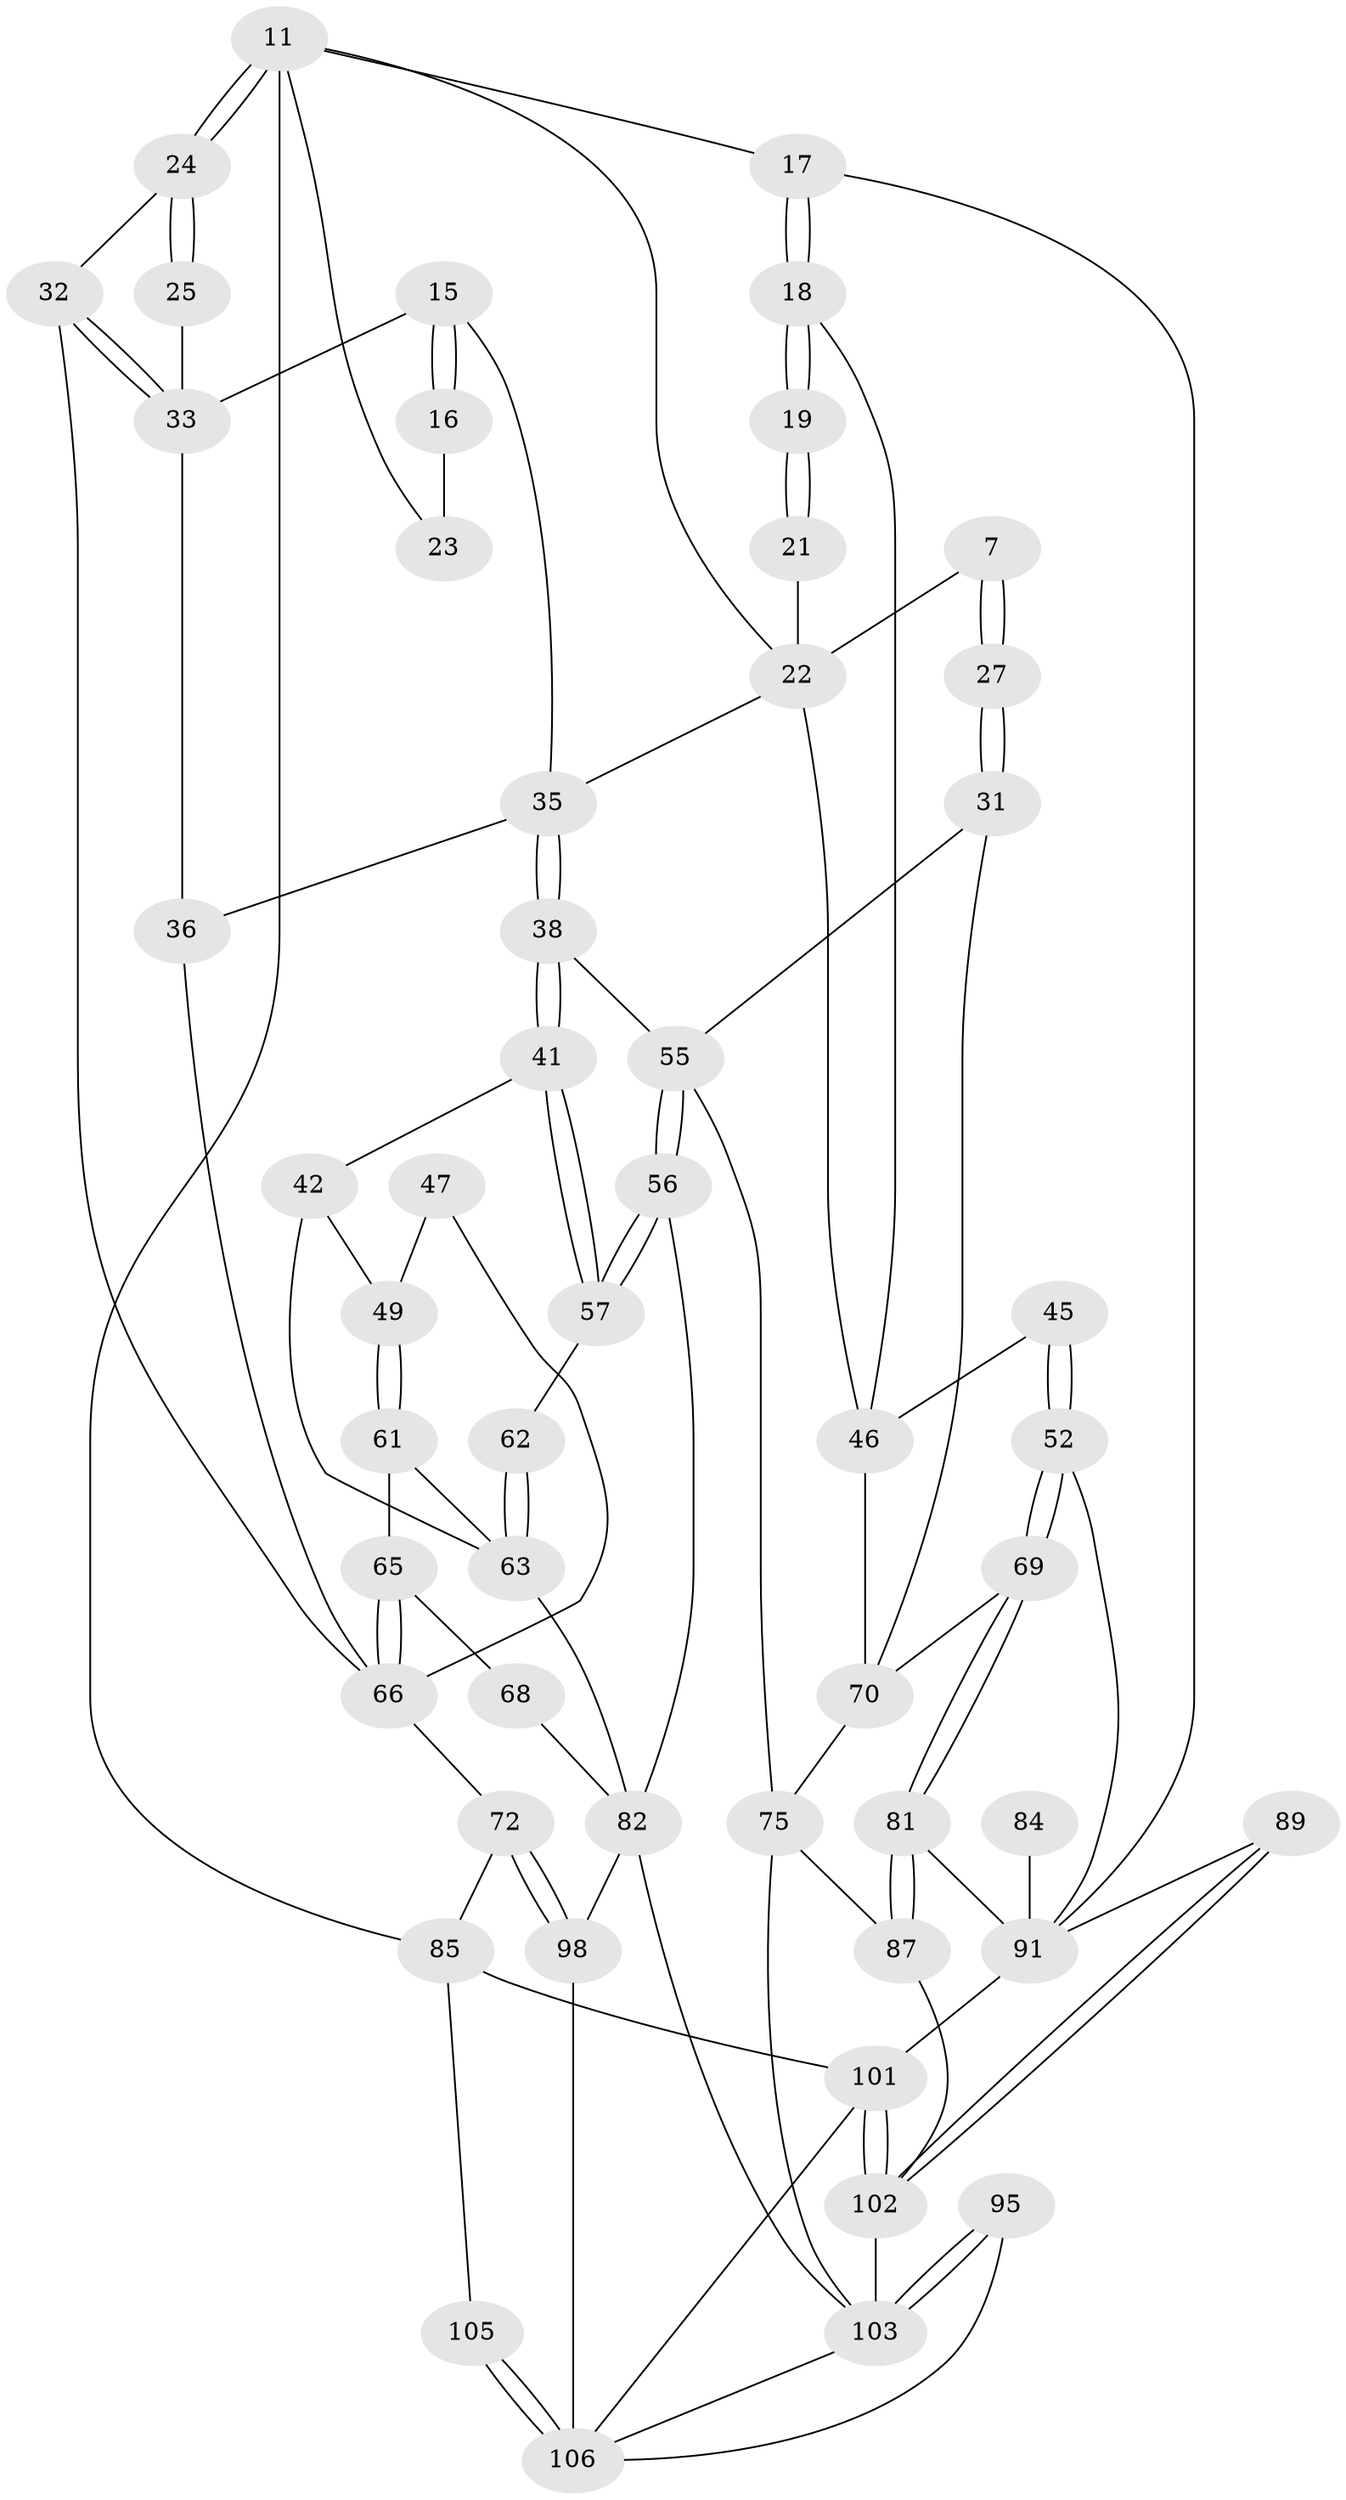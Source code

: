 // original degree distribution, {3: 0.02830188679245283, 4: 0.24528301886792453, 5: 0.4811320754716981, 6: 0.24528301886792453}
// Generated by graph-tools (version 1.1) at 2025/01/03/09/25 05:01:36]
// undirected, 53 vertices, 110 edges
graph export_dot {
graph [start="1"]
  node [color=gray90,style=filled];
  7 [pos="+0.4767592813129996+0.167925313879407",super="+2"];
  11 [pos="+0+0",super="+10"];
  15 [pos="+0.16203314362248408+0.16307708058251724"];
  16 [pos="+0.15487232376324034+0.13665005609732447"];
  17 [pos="+1+0.2253789086014036"];
  18 [pos="+1+0.22676127160774637"];
  19 [pos="+0.9144975293556507+0.18997829738218228"];
  21 [pos="+0.7955691782474102+0.17686081942931617",super="+20"];
  22 [pos="+0.7650949274316373+0.19644489821465497",super="+4+9"];
  23 [pos="+0.06789285500607355+0.08462645478648752",super="+13"];
  24 [pos="+0+0"];
  25 [pos="+0.033101619005368+0.10774539877130372"];
  27 [pos="+0.5070416171307867+0.2174704947167952"];
  31 [pos="+0.5070782616105788+0.2181321416692957"];
  32 [pos="+0+0.20463020784629654"];
  33 [pos="+0+0.1956217617151416",super="+26"];
  35 [pos="+0.1943721371511571+0.2210376114221466",super="+14"];
  36 [pos="+0.0745483028537233+0.2731425789892698"];
  38 [pos="+0.2404122546692491+0.3075252152157922"];
  41 [pos="+0.2389865209954101+0.3119711172518682"];
  42 [pos="+0.23106518503205536+0.31909037212354485"];
  45 [pos="+0.8296012799108711+0.44937759098739244"];
  46 [pos="+0.7838121804894139+0.42299239543634054",super="+29+34"];
  47 [pos="+0.04506956947888089+0.4527374779823687",super="+44"];
  49 [pos="+0.08712436293693027+0.46498050700067517",super="+43"];
  52 [pos="+0.8413321530107287+0.4642315665898377"];
  55 [pos="+0.4610944724827414+0.4827732827262877",super="+37"];
  56 [pos="+0.4070176547095006+0.5174872043946813"];
  57 [pos="+0.3071673304335719+0.4964553226804232"];
  61 [pos="+0.08850184948005381+0.46606024684169145"];
  62 [pos="+0.2365100052946801+0.5462920112506587"];
  63 [pos="+0.21827350178478058+0.5627180424805623",super="+60+59"];
  65 [pos="+0.004983512247709686+0.6167024786445485",super="+64"];
  66 [pos="+0+0.6165165532955219",super="+48+39"];
  68 [pos="+0.17782549179031437+0.6637948298985018"];
  69 [pos="+0.7647825030731354+0.6226611092897476"];
  70 [pos="+0.6494545097267229+0.5335088184364756",super="+58+53+30"];
  72 [pos="+0+1",super="+71"];
  75 [pos="+0.552589148230638+0.7154970595263952",super="+74"];
  81 [pos="+0.7731014785465896+0.6604467733647927"];
  82 [pos="+0.17904648853777802+0.6662307503843894",super="+78+67"];
  84 [pos="+1+0.7712814574724929"];
  85 [pos="+1+1",super="+73"];
  87 [pos="+0.6953464799570801+0.7221892659816267"];
  89 [pos="+0.770291263825756+0.8943461983415077"];
  91 [pos="+0.8863614827739933+0.8356033417473445",super="+88+80+83"];
  95 [pos="+0.37213791546936215+0.8809852477834904"];
  98 [pos="+0.12054019718157243+0.8686868329783719",super="+92"];
  101 [pos="+0.8329323349514718+1",super="+100+99+86"];
  102 [pos="+0.7448525020978295+0.953293676137122",super="+93+90"];
  103 [pos="+0.4266791855638756+1",super="+94+76+77"];
  105 [pos="+0+1"];
  106 [pos="+0.1931880560516283+1",super="+104+96+97"];
  7 -- 27 [weight=2];
  7 -- 27;
  7 -- 22 [weight=2];
  11 -- 24;
  11 -- 24;
  11 -- 17;
  11 -- 85 [weight=2];
  11 -- 23;
  11 -- 22;
  15 -- 16;
  15 -- 16;
  15 -- 33;
  15 -- 35;
  16 -- 23 [weight=2];
  17 -- 18;
  17 -- 18;
  17 -- 91;
  18 -- 19;
  18 -- 19;
  18 -- 46;
  19 -- 21 [weight=2];
  19 -- 21;
  21 -- 22 [weight=2];
  22 -- 46;
  22 -- 35;
  24 -- 25;
  24 -- 25;
  24 -- 32;
  25 -- 33;
  27 -- 31;
  27 -- 31;
  31 -- 70;
  31 -- 55;
  32 -- 33;
  32 -- 33;
  32 -- 66;
  33 -- 36;
  35 -- 36;
  35 -- 38;
  35 -- 38;
  36 -- 66;
  38 -- 41;
  38 -- 41;
  38 -- 55;
  41 -- 42;
  41 -- 57;
  41 -- 57;
  42 -- 49;
  42 -- 63;
  45 -- 46 [weight=2];
  45 -- 52;
  45 -- 52;
  46 -- 70 [weight=2];
  47 -- 49 [weight=2];
  47 -- 66 [weight=2];
  49 -- 61;
  49 -- 61;
  52 -- 69;
  52 -- 69;
  52 -- 91;
  55 -- 56;
  55 -- 56;
  55 -- 75;
  56 -- 57;
  56 -- 57;
  56 -- 82;
  57 -- 62;
  61 -- 65;
  61 -- 63;
  62 -- 63 [weight=2];
  62 -- 63;
  63 -- 82;
  65 -- 66;
  65 -- 66;
  65 -- 68 [weight=2];
  66 -- 72;
  68 -- 82;
  69 -- 70;
  69 -- 81;
  69 -- 81;
  70 -- 75 [weight=2];
  72 -- 98 [weight=2];
  72 -- 98;
  72 -- 85;
  75 -- 87;
  75 -- 103;
  81 -- 87;
  81 -- 87;
  81 -- 91;
  82 -- 98;
  82 -- 103;
  84 -- 91 [weight=3];
  85 -- 105;
  85 -- 101 [weight=2];
  87 -- 102;
  89 -- 102 [weight=2];
  89 -- 102;
  89 -- 91;
  91 -- 101 [weight=2];
  95 -- 103 [weight=2];
  95 -- 103;
  95 -- 106;
  98 -- 106;
  101 -- 102;
  101 -- 102;
  101 -- 106;
  102 -- 103;
  103 -- 106;
  105 -- 106 [weight=2];
  105 -- 106;
}
